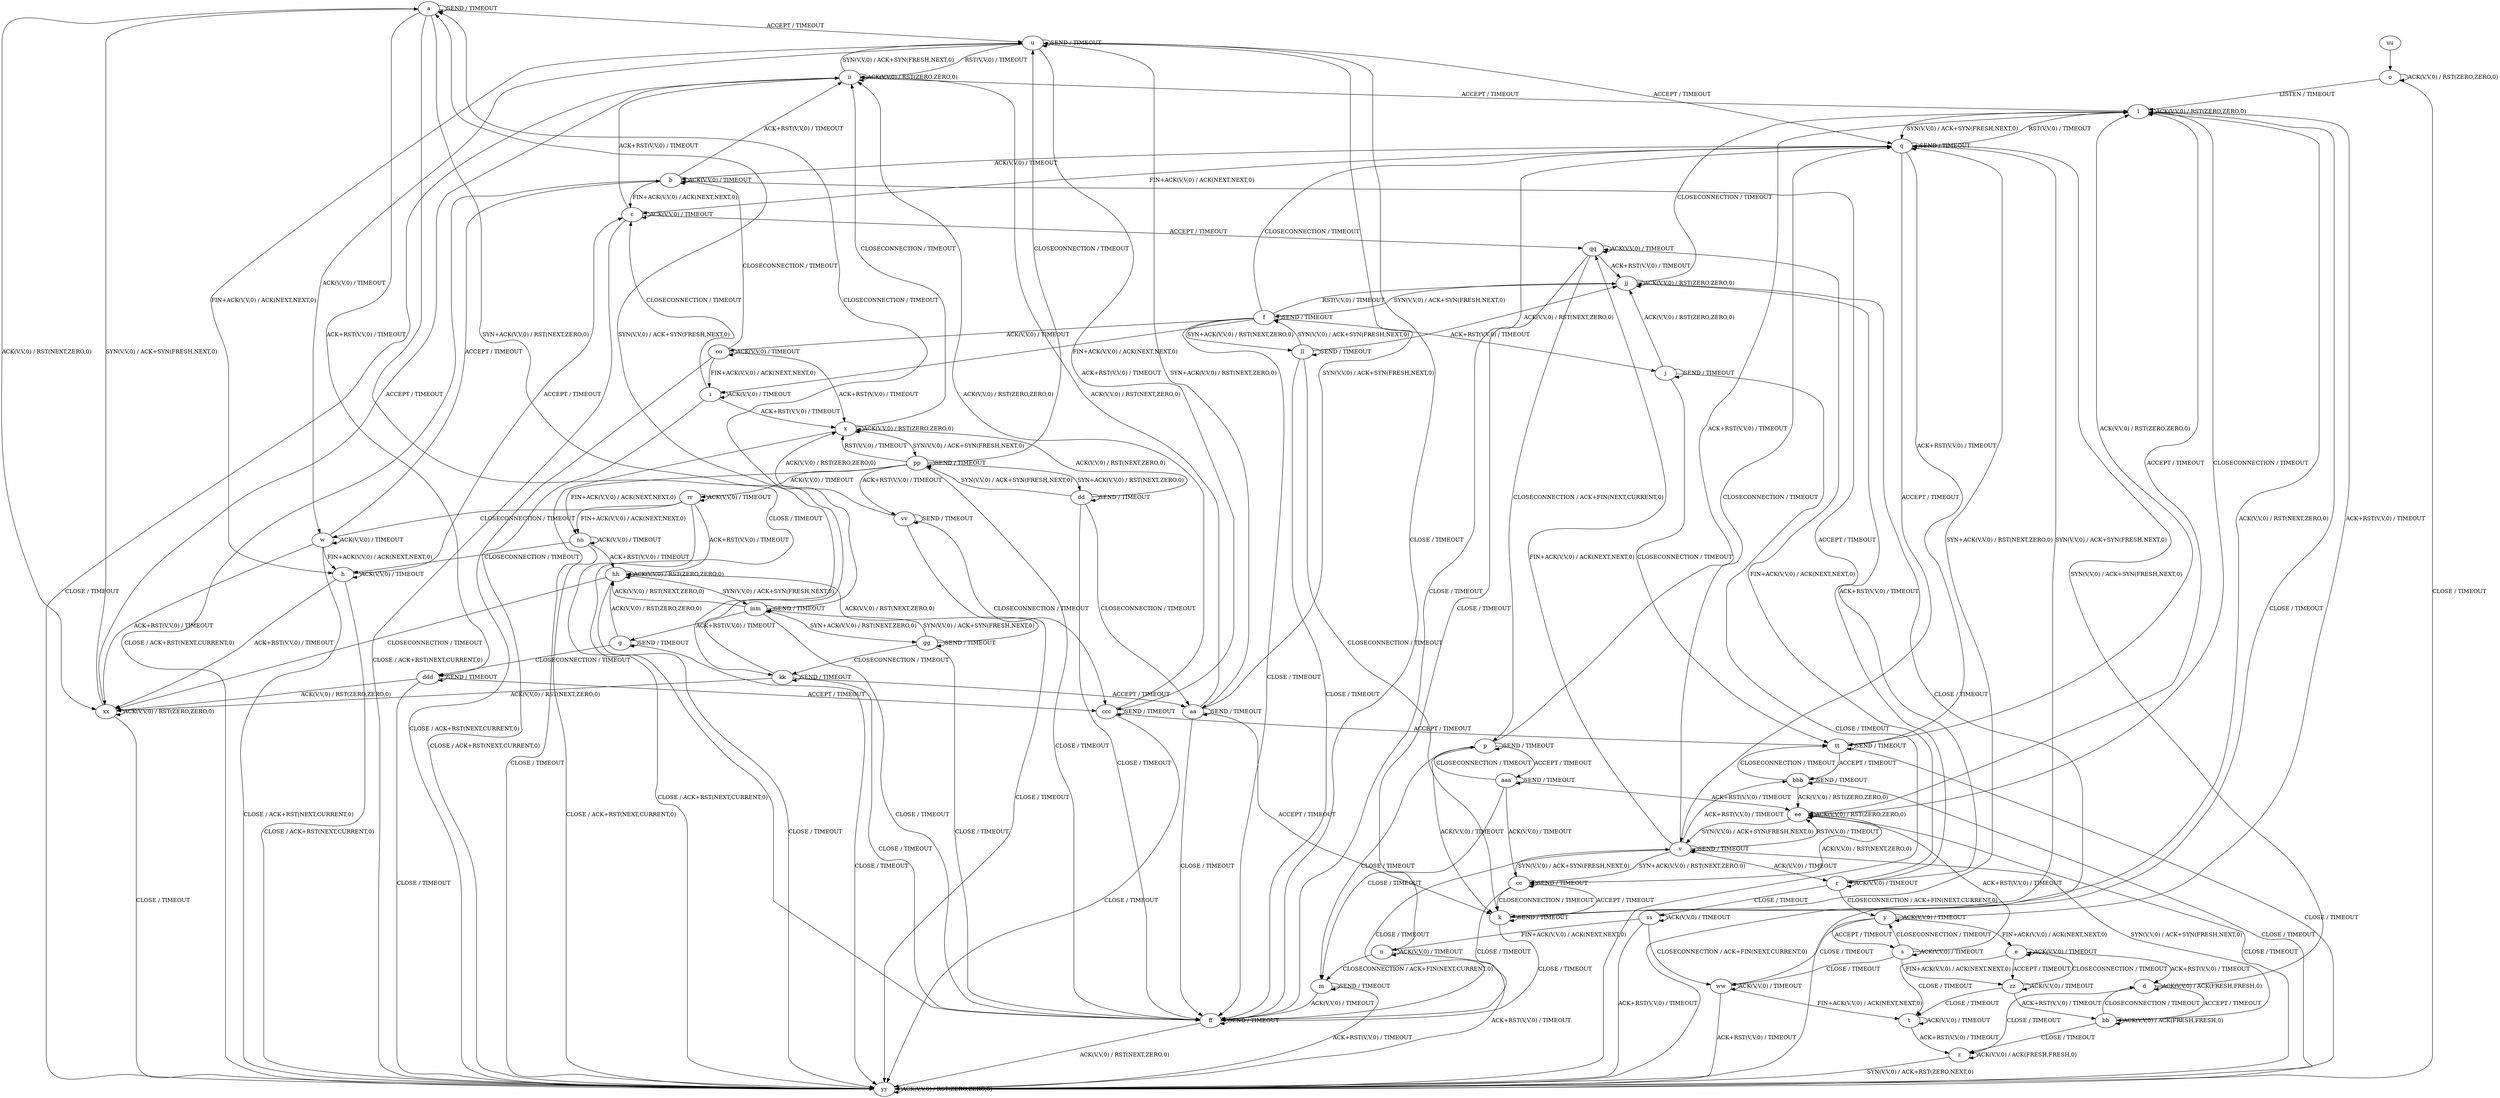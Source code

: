 digraph "" {
	graph ["Incoming time"=282.8775055408478,
		"Outgoing time"=619.1644608974457,
		Output="{'States': 56, 'Transitions': 716, 'Filename': '../results/tcp/TCP_FreeBSD_Server-TCP_FreeBSD_Server-msat-4.dot'}",
		Reference="{'States': 56, 'Transitions': 716, 'Filename': '../subjects/tcp/TCP_FreeBSD_Server.dot'}",
		Solver=msat,
		Updated="{'States': 56, 'Transitions': 716, 'Filename': '../subjects/tcp/TCP_FreeBSD_Server.dot'}",
		"f-measure"=1.0,
		precision=1.0,
		recall=1.0
	];
	a -> a [key=0,
	label="SEND / TIMEOUT"];
a -> u [key=0,
label="ACCEPT / TIMEOUT"];
a -> ff [key=0,
label="CLOSE / TIMEOUT"];
a -> kk [key=0,
label="SYN+ACK(V,V,0) / RST(NEXT,ZERO,0)"];
a -> xx [key=0,
label="ACK(V,V,0) / RST(NEXT,ZERO,0)"];
a -> ddd [key=0,
label="ACK+RST(V,V,0) / TIMEOUT"];
b -> b [key=0,
label="ACK(V,V,0) / TIMEOUT"];
b -> c [key=0,
label="FIN+ACK(V,V,0) / ACK(NEXT,NEXT,0)"];
b -> r [key=0,
label="ACCEPT / TIMEOUT"];
b -> ii [key=0,
label="ACK+RST(V,V,0) / TIMEOUT"];
b -> yy [key=0,
label="CLOSE / ACK+RST(NEXT,CURRENT,0)"];
c -> c [key=0,
label="ACK(V,V,0) / TIMEOUT"];
c -> ii [key=0,
label="ACK+RST(V,V,0) / TIMEOUT"];
c -> qq [key=0,
label="ACCEPT / TIMEOUT"];
c -> yy [key=0,
label="CLOSE / ACK+RST(NEXT,CURRENT,0)"];
d -> d [key=0,
label="ACK(V,V,0) / ACK(FRESH,FRESH,0)"];
d -> q [key=0,
label="SYN(V,V,0) / ACK+SYN(FRESH,NEXT,0)"];
d -> z [key=0,
label="CLOSE / TIMEOUT"];
d -> bb [key=0,
label="ACCEPT / TIMEOUT"];
e -> d [key=0,
label="ACK+RST(V,V,0) / TIMEOUT"];
e -> e [key=0,
label="ACK(V,V,0) / TIMEOUT"];
e -> t [key=0,
label="CLOSE / TIMEOUT"];
e -> zz [key=0,
label="ACCEPT / TIMEOUT"];
f -> f [key=0,
label="SEND / TIMEOUT"];
f -> i [key=0,
label="FIN+ACK(V,V,0) / ACK(NEXT,NEXT,0)"];
f -> j [key=0,
label="ACK+RST(V,V,0) / TIMEOUT"];
f -> q [key=0,
label="CLOSECONNECTION / TIMEOUT"];
f -> ff [key=0,
label="CLOSE / TIMEOUT"];
f -> jj [key=0,
label="RST(V,V,0) / TIMEOUT"];
f -> ll [key=0,
label="SYN+ACK(V,V,0) / RST(NEXT,ZERO,0)"];
f -> oo [key=0,
label="ACK(V,V,0) / TIMEOUT"];
g -> g [key=0,
label="SEND / TIMEOUT"];
g -> hh [key=0,
label="ACK(V,V,0) / RST(ZERO,ZERO,0)"];
g -> yy [key=0,
label="CLOSE / TIMEOUT"];
g -> ddd [key=0,
label="CLOSECONNECTION / TIMEOUT"];
h -> c [key=0,
label="ACCEPT / TIMEOUT"];
h -> h [key=0,
label="ACK(V,V,0) / TIMEOUT"];
h -> xx [key=0,
label="ACK+RST(V,V,0) / TIMEOUT"];
h -> yy [key=0,
label="CLOSE / ACK+RST(NEXT,CURRENT,0)"];
i -> c [key=0,
label="CLOSECONNECTION / TIMEOUT"];
i -> i [key=0,
label="ACK(V,V,0) / TIMEOUT"];
i -> x [key=0,
label="ACK+RST(V,V,0) / TIMEOUT"];
i -> yy [key=0,
label="CLOSE / ACK+RST(NEXT,CURRENT,0)"];
j -> j [key=0,
label="SEND / TIMEOUT"];
j -> jj [key=0,
label="ACK(V,V,0) / RST(ZERO,ZERO,0)"];
j -> tt [key=0,
label="CLOSECONNECTION / TIMEOUT"];
j -> yy [key=0,
label="CLOSE / TIMEOUT"];
k -> k [key=0,
label="SEND / TIMEOUT"];
k -> l [key=0,
label="ACK(V,V,0) / RST(NEXT,ZERO,0)"];
k -> q [key=0,
label="SYN(V,V,0) / ACK+SYN(FRESH,NEXT,0)"];
k -> cc [key=0,
label="ACCEPT / TIMEOUT"];
k -> ff [key=0,
label="CLOSE / TIMEOUT"];
l -> l [key=0,
label="ACK(V,V,0) / RST(ZERO,ZERO,0)"];
l -> q [key=0,
label="SYN(V,V,0) / ACK+SYN(FRESH,NEXT,0)"];
l -> ee [key=0,
label="ACCEPT / TIMEOUT"];
l -> yy [key=0,
label="CLOSE / TIMEOUT"];
m -> m [key=0,
label="SEND / TIMEOUT"];
m -> ff [key=0,
label="ACK(V,V,0) / TIMEOUT"];
m -> yy [key=0,
label="ACK+RST(V,V,0) / TIMEOUT"];
n -> m [key=0,
label="CLOSECONNECTION / ACK+FIN(NEXT,CURRENT,0)"];
n -> n [key=0,
label="ACK(V,V,0) / TIMEOUT"];
n -> yy [key=0,
label="ACK+RST(V,V,0) / TIMEOUT"];
o -> l [key=0,
label="LISTEN / TIMEOUT"];
o -> o [key=0,
label="ACK(V,V,0) / RST(ZERO,ZERO,0)"];
o -> yy [key=0,
label="CLOSE / TIMEOUT"];
p -> k [key=0,
label="ACK(V,V,0) / TIMEOUT"];
p -> l [key=0,
label="ACK+RST(V,V,0) / TIMEOUT"];
p -> m [key=0,
label="CLOSE / TIMEOUT"];
p -> p [key=0,
label="SEND / TIMEOUT"];
p -> aaa [key=0,
label="ACCEPT / TIMEOUT"];
q -> b [key=0,
label="ACK(V,V,0) / TIMEOUT"];
q -> c [key=0,
label="FIN+ACK(V,V,0) / ACK(NEXT,NEXT,0)"];
q -> k [key=0,
label="SYN+ACK(V,V,0) / RST(NEXT,ZERO,0)"];
q -> l [key=0,
label="RST(V,V,0) / TIMEOUT"];
q -> q [key=0,
label="SEND / TIMEOUT"];
q -> v [key=0,
label="ACCEPT / TIMEOUT"];
q -> ff [key=0,
label="CLOSE / TIMEOUT"];
q -> tt [key=0,
label="ACK+RST(V,V,0) / TIMEOUT"];
r -> r [key=0,
label="ACK(V,V,0) / TIMEOUT"];
r -> y [key=0,
label="CLOSECONNECTION / ACK+FIN(NEXT,CURRENT,0)"];
r -> jj [key=0,
label="ACK+RST(V,V,0) / TIMEOUT"];
r -> qq [key=0,
label="FIN+ACK(V,V,0) / ACK(NEXT,NEXT,0)"];
r -> ss [key=0,
label="CLOSE / TIMEOUT"];
s -> s [key=0,
label="ACK(V,V,0) / TIMEOUT"];
s -> y [key=0,
label="CLOSECONNECTION / TIMEOUT"];
s -> ee [key=0,
label="ACK+RST(V,V,0) / TIMEOUT"];
s -> ww [key=0,
label="CLOSE / TIMEOUT"];
s -> zz [key=0,
label="FIN+ACK(V,V,0) / ACK(NEXT,NEXT,0)"];
t -> t [key=0,
label="ACK(V,V,0) / TIMEOUT"];
t -> z [key=0,
label="ACK+RST(V,V,0) / TIMEOUT"];
u -> h [key=0,
label="FIN+ACK(V,V,0) / ACK(NEXT,NEXT,0)"];
u -> q [key=0,
label="ACCEPT / TIMEOUT"];
u -> u [key=0,
label="SEND / TIMEOUT"];
u -> w [key=0,
label="ACK(V,V,0) / TIMEOUT"];
u -> aa [key=0,
label="SYN+ACK(V,V,0) / RST(NEXT,ZERO,0)"];
u -> ff [key=0,
label="CLOSE / TIMEOUT"];
u -> ii [key=0,
label="RST(V,V,0) / TIMEOUT"];
u -> ccc [key=0,
label="ACK+RST(V,V,0) / TIMEOUT"];
v -> q [key=0,
label="CLOSECONNECTION / TIMEOUT"];
v -> r [key=0,
label="ACK(V,V,0) / TIMEOUT"];
v -> v [key=0,
label="SEND / TIMEOUT"];
v -> cc [key=0,
label="SYN+ACK(V,V,0) / RST(NEXT,ZERO,0)"];
v -> ee [key=0,
label="RST(V,V,0) / TIMEOUT"];
v -> ff [key=0,
label="CLOSE / TIMEOUT"];
v -> qq [key=0,
label="FIN+ACK(V,V,0) / ACK(NEXT,NEXT,0)"];
v -> bbb [key=0,
label="ACK+RST(V,V,0) / TIMEOUT"];
w -> b [key=0,
label="ACCEPT / TIMEOUT"];
w -> h [key=0,
label="FIN+ACK(V,V,0) / ACK(NEXT,NEXT,0)"];
w -> w [key=0,
label="ACK(V,V,0) / TIMEOUT"];
w -> xx [key=0,
label="ACK+RST(V,V,0) / TIMEOUT"];
w -> yy [key=0,
label="CLOSE / ACK+RST(NEXT,CURRENT,0)"];
x -> x [key=0,
label="ACK(V,V,0) / RST(ZERO,ZERO,0)"];
x -> ii [key=0,
label="CLOSECONNECTION / TIMEOUT"];
x -> pp [key=0,
label="SYN(V,V,0) / ACK+SYN(FRESH,NEXT,0)"];
x -> yy [key=0,
label="CLOSE / TIMEOUT"];
y -> e [key=0,
label="FIN+ACK(V,V,0) / ACK(NEXT,NEXT,0)"];
y -> l [key=0,
label="ACK+RST(V,V,0) / TIMEOUT"];
y -> s [key=0,
label="ACCEPT / TIMEOUT"];
y -> y [key=0,
label="ACK(V,V,0) / TIMEOUT"];
y -> ww [key=0,
label="CLOSE / TIMEOUT"];
z -> z [key=0,
label="ACK(V,V,0) / ACK(FRESH,FRESH,0)"];
z -> yy [key=0,
label="SYN(V,V,0) / ACK+RST(ZERO,NEXT,0)"];
aa -> k [key=0,
label="ACCEPT / TIMEOUT"];
aa -> u [key=0,
label="SYN(V,V,0) / ACK+SYN(FRESH,NEXT,0)"];
aa -> aa [key=0,
label="SEND / TIMEOUT"];
aa -> ff [key=0,
label="CLOSE / TIMEOUT"];
aa -> ii [key=0,
label="ACK(V,V,0) / RST(NEXT,ZERO,0)"];
bb -> d [key=0,
label="CLOSECONNECTION / TIMEOUT"];
bb -> v [key=0,
label="SYN(V,V,0) / ACK+SYN(FRESH,NEXT,0)"];
bb -> z [key=0,
label="CLOSE / TIMEOUT"];
bb -> bb [key=0,
label="ACK(V,V,0) / ACK(FRESH,FRESH,0)"];
cc -> k [key=0,
label="CLOSECONNECTION / TIMEOUT"];
cc -> v [key=0,
label="SYN(V,V,0) / ACK+SYN(FRESH,NEXT,0)"];
cc -> cc [key=0,
label="SEND / TIMEOUT"];
cc -> ee [key=0,
label="ACK(V,V,0) / RST(NEXT,ZERO,0)"];
cc -> ff [key=0,
label="CLOSE / TIMEOUT"];
dd -> x [key=0,
label="ACK(V,V,0) / RST(NEXT,ZERO,0)"];
dd -> aa [key=0,
label="CLOSECONNECTION / TIMEOUT"];
dd -> dd [key=0,
label="SEND / TIMEOUT"];
dd -> ff [key=0,
label="CLOSE / TIMEOUT"];
dd -> pp [key=0,
label="SYN(V,V,0) / ACK+SYN(FRESH,NEXT,0)"];
ee -> l [key=0,
label="CLOSECONNECTION / TIMEOUT"];
ee -> v [key=0,
label="SYN(V,V,0) / ACK+SYN(FRESH,NEXT,0)"];
ee -> ee [key=0,
label="ACK(V,V,0) / RST(ZERO,ZERO,0)"];
ee -> yy [key=0,
label="CLOSE / TIMEOUT"];
ff -> ff [key=0,
label="SEND / TIMEOUT"];
ff -> yy [key=0,
label="ACK(V,V,0) / RST(NEXT,ZERO,0)"];
gg -> ff [key=0,
label="CLOSE / TIMEOUT"];
gg -> gg [key=0,
label="SEND / TIMEOUT"];
gg -> hh [key=0,
label="ACK(V,V,0) / RST(NEXT,ZERO,0)"];
gg -> kk [key=0,
label="CLOSECONNECTION / TIMEOUT"];
gg -> mm [key=0,
label="SYN(V,V,0) / ACK+SYN(FRESH,NEXT,0)"];
hh -> hh [key=0,
label="ACK(V,V,0) / RST(ZERO,ZERO,0)"];
hh -> mm [key=0,
label="SYN(V,V,0) / ACK+SYN(FRESH,NEXT,0)"];
hh -> xx [key=0,
label="CLOSECONNECTION / TIMEOUT"];
hh -> yy [key=0,
label="CLOSE / TIMEOUT"];
ii -> l [key=0,
label="ACCEPT / TIMEOUT"];
ii -> u [key=0,
label="SYN(V,V,0) / ACK+SYN(FRESH,NEXT,0)"];
ii -> ii [key=0,
label="ACK(V,V,0) / RST(ZERO,ZERO,0)"];
ii -> yy [key=0,
label="CLOSE / TIMEOUT"];
jj -> f [key=0,
label="SYN(V,V,0) / ACK+SYN(FRESH,NEXT,0)"];
jj -> l [key=0,
label="CLOSECONNECTION / TIMEOUT"];
jj -> jj [key=0,
label="ACK(V,V,0) / RST(ZERO,ZERO,0)"];
jj -> yy [key=0,
label="CLOSE / TIMEOUT"];
kk -> a [key=0,
label="SYN(V,V,0) / ACK+SYN(FRESH,NEXT,0)"];
kk -> aa [key=0,
label="ACCEPT / TIMEOUT"];
kk -> ff [key=0,
label="CLOSE / TIMEOUT"];
kk -> kk [key=0,
label="SEND / TIMEOUT"];
kk -> xx [key=0,
label="ACK(V,V,0) / RST(NEXT,ZERO,0)"];
ll -> f [key=0,
label="SYN(V,V,0) / ACK+SYN(FRESH,NEXT,0)"];
ll -> k [key=0,
label="CLOSECONNECTION / TIMEOUT"];
ll -> ff [key=0,
label="CLOSE / TIMEOUT"];
ll -> jj [key=0,
label="ACK(V,V,0) / RST(NEXT,ZERO,0)"];
ll -> ll [key=0,
label="SEND / TIMEOUT"];
mm -> a [key=0,
label="CLOSECONNECTION / TIMEOUT"];
mm -> g [key=0,
label="ACK+RST(V,V,0) / TIMEOUT"];
mm -> ff [key=0,
label="CLOSE / TIMEOUT"];
mm -> gg [key=0,
label="SYN+ACK(V,V,0) / RST(NEXT,ZERO,0)"];
mm -> hh [key=0,
label="ACK(V,V,0) / RST(NEXT,ZERO,0)"];
mm -> mm [key=0,
label="SEND / TIMEOUT"];
nn -> h [key=0,
label="CLOSECONNECTION / TIMEOUT"];
nn -> hh [key=0,
label="ACK+RST(V,V,0) / TIMEOUT"];
nn -> nn [key=0,
label="ACK(V,V,0) / TIMEOUT"];
nn -> yy [key=0,
label="CLOSE / ACK+RST(NEXT,CURRENT,0)"];
oo -> b [key=0,
label="CLOSECONNECTION / TIMEOUT"];
oo -> i [key=0,
label="FIN+ACK(V,V,0) / ACK(NEXT,NEXT,0)"];
oo -> x [key=0,
label="ACK+RST(V,V,0) / TIMEOUT"];
oo -> oo [key=0,
label="ACK(V,V,0) / TIMEOUT"];
oo -> yy [key=0,
label="CLOSE / ACK+RST(NEXT,CURRENT,0)"];
pp -> u [key=0,
label="CLOSECONNECTION / TIMEOUT"];
pp -> x [key=0,
label="RST(V,V,0) / TIMEOUT"];
pp -> dd [key=0,
label="SYN+ACK(V,V,0) / RST(NEXT,ZERO,0)"];
pp -> ff [key=0,
label="CLOSE / TIMEOUT"];
pp -> nn [key=0,
label="FIN+ACK(V,V,0) / ACK(NEXT,NEXT,0)"];
pp -> pp [key=0,
label="SEND / TIMEOUT"];
pp -> rr [key=0,
label="ACK(V,V,0) / TIMEOUT"];
pp -> vv [key=0,
label="ACK+RST(V,V,0) / TIMEOUT"];
qq -> n [key=0,
label="CLOSE / TIMEOUT"];
qq -> p [key=0,
label="CLOSECONNECTION / ACK+FIN(NEXT,CURRENT,0)"];
qq -> jj [key=0,
label="ACK+RST(V,V,0) / TIMEOUT"];
qq -> qq [key=0,
label="ACK(V,V,0) / TIMEOUT"];
rr -> w [key=0,
label="CLOSECONNECTION / TIMEOUT"];
rr -> hh [key=0,
label="ACK+RST(V,V,0) / TIMEOUT"];
rr -> nn [key=0,
label="FIN+ACK(V,V,0) / ACK(NEXT,NEXT,0)"];
rr -> rr [key=0,
label="ACK(V,V,0) / TIMEOUT"];
rr -> yy [key=0,
label="CLOSE / ACK+RST(NEXT,CURRENT,0)"];
ss -> n [key=0,
label="FIN+ACK(V,V,0) / ACK(NEXT,NEXT,0)"];
ss -> ss [key=0,
label="ACK(V,V,0) / TIMEOUT"];
ss -> ww [key=0,
label="CLOSECONNECTION / ACK+FIN(NEXT,CURRENT,0)"];
ss -> yy [key=0,
label="ACK+RST(V,V,0) / TIMEOUT"];
tt -> l [key=0,
label="ACK(V,V,0) / RST(ZERO,ZERO,0)"];
tt -> tt [key=0,
label="SEND / TIMEOUT"];
tt -> yy [key=0,
label="CLOSE / TIMEOUT"];
tt -> bbb [key=0,
label="ACCEPT / TIMEOUT"];
uu -> o [key=0];
vv -> x [key=0,
label="ACK(V,V,0) / RST(ZERO,ZERO,0)"];
vv -> vv [key=0,
label="SEND / TIMEOUT"];
vv -> yy [key=0,
label="CLOSE / TIMEOUT"];
vv -> ccc [key=0,
label="CLOSECONNECTION / TIMEOUT"];
ww -> t [key=0,
label="FIN+ACK(V,V,0) / ACK(NEXT,NEXT,0)"];
ww -> ww [key=0,
label="ACK(V,V,0) / TIMEOUT"];
ww -> yy [key=0,
label="ACK+RST(V,V,0) / TIMEOUT"];
xx -> a [key=0,
label="SYN(V,V,0) / ACK+SYN(FRESH,NEXT,0)"];
xx -> ii [key=0,
label="ACCEPT / TIMEOUT"];
xx -> xx [key=0,
label="ACK(V,V,0) / RST(ZERO,ZERO,0)"];
xx -> yy [key=0,
label="CLOSE / TIMEOUT"];
yy -> yy [key=0,
label="ACK(V,V,0) / RST(ZERO,ZERO,0)"];
zz -> e [key=0,
label="CLOSECONNECTION / TIMEOUT"];
zz -> t [key=0,
label="CLOSE / TIMEOUT"];
zz -> bb [key=0,
label="ACK+RST(V,V,0) / TIMEOUT"];
zz -> zz [key=0,
label="ACK(V,V,0) / TIMEOUT"];
aaa -> m [key=0,
label="CLOSE / TIMEOUT"];
aaa -> p [key=0,
label="CLOSECONNECTION / TIMEOUT"];
aaa -> cc [key=0,
label="ACK(V,V,0) / TIMEOUT"];
aaa -> ee [key=0,
label="ACK+RST(V,V,0) / TIMEOUT"];
aaa -> aaa [key=0,
label="SEND / TIMEOUT"];
bbb -> ee [key=0,
label="ACK(V,V,0) / RST(ZERO,ZERO,0)"];
bbb -> tt [key=0,
label="CLOSECONNECTION / TIMEOUT"];
bbb -> yy [key=0,
label="CLOSE / TIMEOUT"];
bbb -> bbb [key=0,
label="SEND / TIMEOUT"];
ccc -> ii [key=0,
label="ACK(V,V,0) / RST(ZERO,ZERO,0)"];
ccc -> tt [key=0,
label="ACCEPT / TIMEOUT"];
ccc -> yy [key=0,
label="CLOSE / TIMEOUT"];
ccc -> ccc [key=0,
label="SEND / TIMEOUT"];
ddd -> xx [key=0,
label="ACK(V,V,0) / RST(ZERO,ZERO,0)"];
ddd -> yy [key=0,
label="CLOSE / TIMEOUT"];
ddd -> ccc [key=0,
label="ACCEPT / TIMEOUT"];
ddd -> ddd [key=0,
label="SEND / TIMEOUT"];
}
